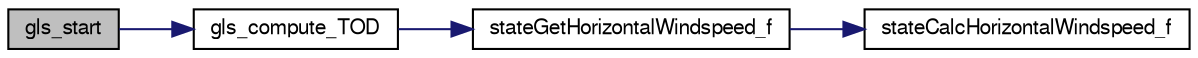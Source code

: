 digraph "gls_start"
{
  edge [fontname="FreeSans",fontsize="10",labelfontname="FreeSans",labelfontsize="10"];
  node [fontname="FreeSans",fontsize="10",shape=record];
  rankdir="LR";
  Node1 [label="gls_start",height=0.2,width=0.4,color="black", fillcolor="grey75", style="filled", fontcolor="black"];
  Node1 -> Node2 [color="midnightblue",fontsize="10",style="solid",fontname="FreeSans"];
  Node2 [label="gls_compute_TOD",height=0.2,width=0.4,color="black", fillcolor="white", style="filled",URL="$nav__gls_8c.html#aa9d8ae453ef5e4283bd095b6661fb761"];
  Node2 -> Node3 [color="midnightblue",fontsize="10",style="solid",fontname="FreeSans"];
  Node3 [label="stateGetHorizontalWindspeed_f",height=0.2,width=0.4,color="black", fillcolor="white", style="filled",URL="$group__state__wind__airspeed.html#gafca4742430c7c68d21649b89096dde8a",tooltip="Get horizontal windspeed (float). "];
  Node3 -> Node4 [color="midnightblue",fontsize="10",style="solid",fontname="FreeSans"];
  Node4 [label="stateCalcHorizontalWindspeed_f",height=0.2,width=0.4,color="black", fillcolor="white", style="filled",URL="$group__state__wind__airspeed.html#gac9957602767f1a6c2a00c97e999ce48c"];
}
